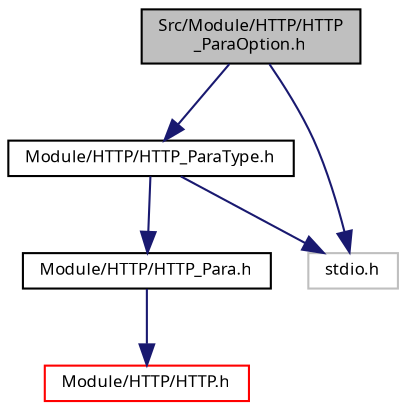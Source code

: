 digraph "Src/Module/HTTP/HTTP_ParaOption.h"
{
  edge [fontname="Sans",fontsize="8",labelfontname="Sans",labelfontsize="8"];
  node [fontname="Sans",fontsize="8",shape=record];
  Node1 [label="Src/Module/HTTP/HTTP\l_ParaOption.h",height=0.2,width=0.4,color="black", fillcolor="grey75", style="filled", fontcolor="black"];
  Node1 -> Node2 [color="midnightblue",fontsize="8",style="solid",fontname="Sans"];
  Node2 [label="Module/HTTP/HTTP_ParaType.h",height=0.2,width=0.4,color="black", fillcolor="white", style="filled",URL="$_h_t_t_p___para_type_8h.html"];
  Node2 -> Node3 [color="midnightblue",fontsize="8",style="solid",fontname="Sans"];
  Node3 [label="Module/HTTP/HTTP_Para.h",height=0.2,width=0.4,color="black", fillcolor="white", style="filled",URL="$_h_t_t_p___para_8h.html"];
  Node3 -> Node4 [color="midnightblue",fontsize="8",style="solid",fontname="Sans"];
  Node4 [label="Module/HTTP/HTTP.h",height=0.2,width=0.4,color="red", fillcolor="white", style="filled",URL="$_h_t_t_p_2_h_t_t_p_8h_source.html"];
  Node2 -> Node5 [color="midnightblue",fontsize="8",style="solid",fontname="Sans"];
  Node5 [label="stdio.h",height=0.2,width=0.4,color="grey75", fillcolor="white", style="filled"];
  Node1 -> Node5 [color="midnightblue",fontsize="8",style="solid",fontname="Sans"];
}
